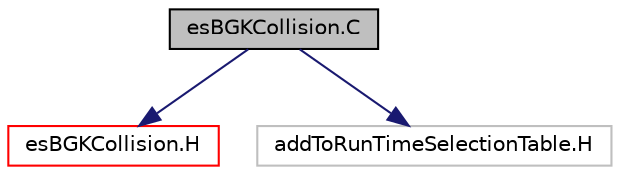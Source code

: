 digraph "esBGKCollision.C"
{
  bgcolor="transparent";
  edge [fontname="Helvetica",fontsize="10",labelfontname="Helvetica",labelfontsize="10"];
  node [fontname="Helvetica",fontsize="10",shape=record];
  Node0 [label="esBGKCollision.C",height=0.2,width=0.4,color="black", fillcolor="grey75", style="filled", fontcolor="black"];
  Node0 -> Node1 [color="midnightblue",fontsize="10",style="solid",fontname="Helvetica"];
  Node1 [label="esBGKCollision.H",height=0.2,width=0.4,color="red",URL="$a00524.html"];
  Node0 -> Node44 [color="midnightblue",fontsize="10",style="solid",fontname="Helvetica"];
  Node44 [label="addToRunTimeSelectionTable.H",height=0.2,width=0.4,color="grey75"];
}
